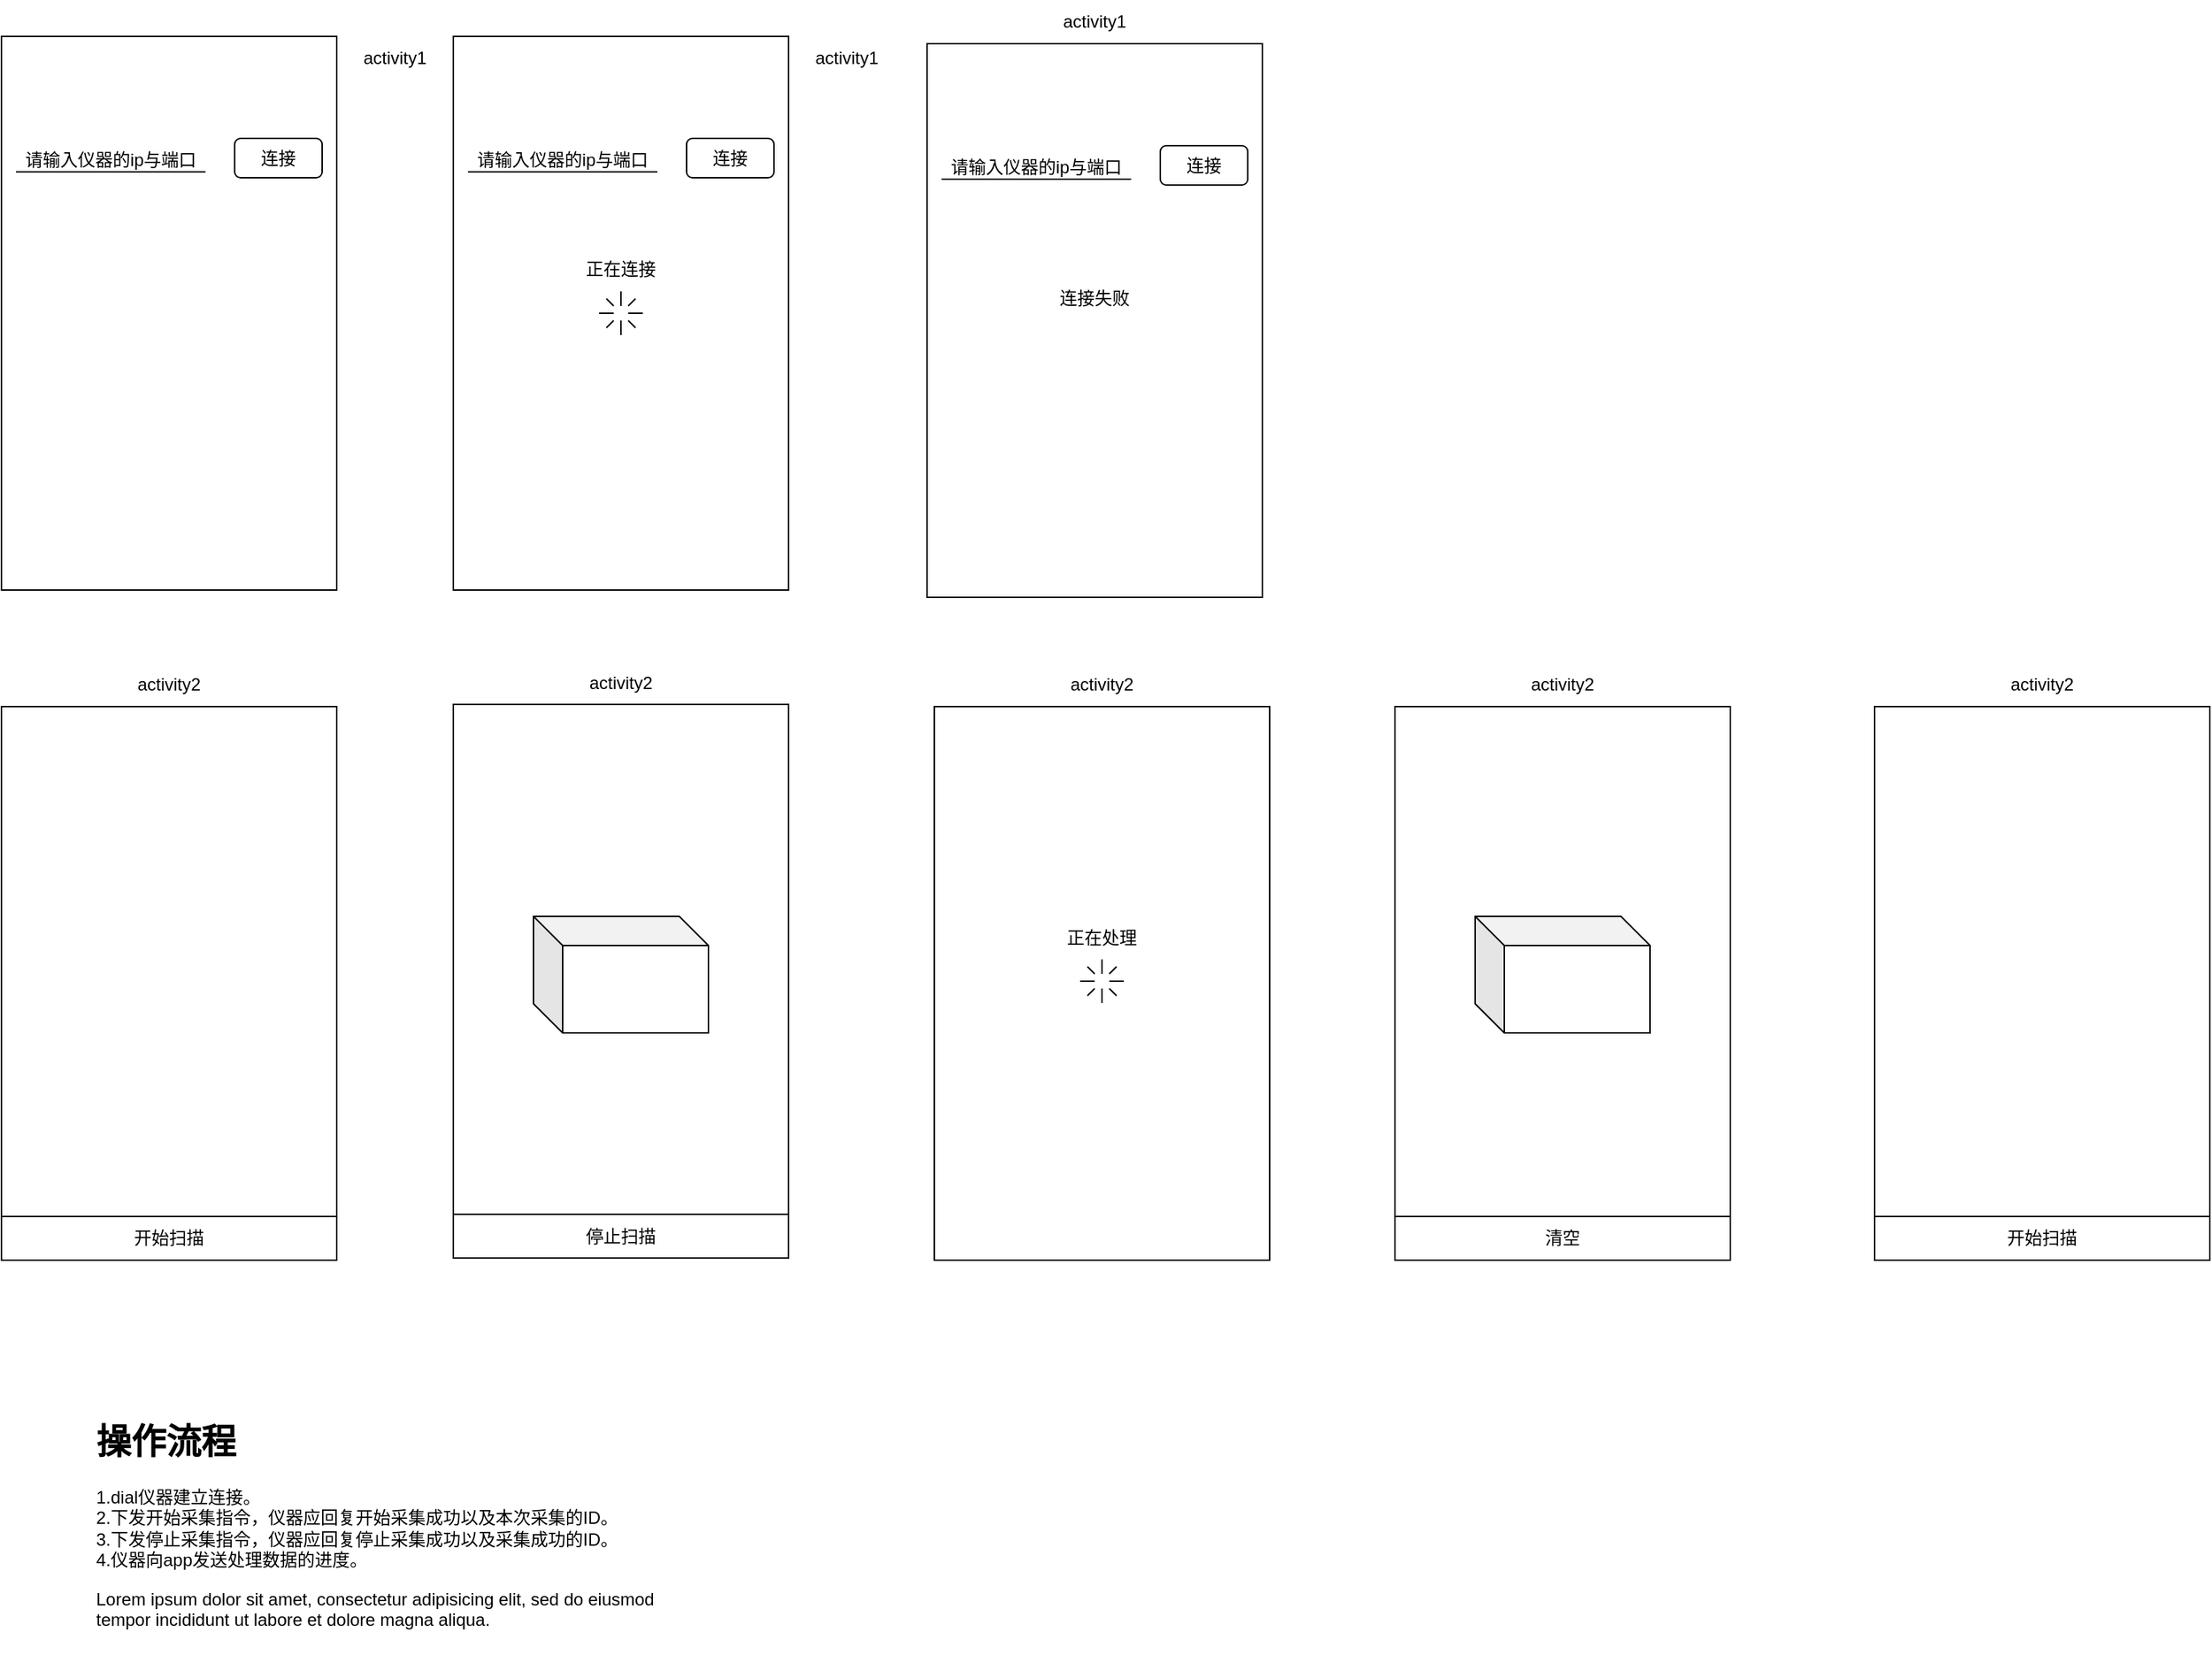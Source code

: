 <mxfile version="17.2.4" type="github">
  <diagram id="dT5ClSpb7_-b5Ubr0wKS" name="第 1 页">
    <mxGraphModel dx="2749" dy="1589" grid="1" gridSize="5" guides="1" tooltips="1" connect="1" arrows="1" fold="1" page="1" pageScale="1" pageWidth="827" pageHeight="1169" math="0" shadow="0">
      <root>
        <mxCell id="0" />
        <mxCell id="1" parent="0" />
        <mxCell id="AYEbhrb1yisgEEsM8yD8-1" value="" style="rounded=0;whiteSpace=wrap;html=1;" vertex="1" parent="1">
          <mxGeometry x="50" y="85" width="230" height="380" as="geometry" />
        </mxCell>
        <mxCell id="AYEbhrb1yisgEEsM8yD8-2" value="activity1" style="text;html=1;strokeColor=none;fillColor=none;align=center;verticalAlign=middle;whiteSpace=wrap;rounded=0;" vertex="1" parent="1">
          <mxGeometry x="290" y="85" width="60" height="30" as="geometry" />
        </mxCell>
        <mxCell id="AYEbhrb1yisgEEsM8yD8-4" value="" style="endArrow=none;html=1;rounded=0;" edge="1" parent="1">
          <mxGeometry width="50" height="50" relative="1" as="geometry">
            <mxPoint x="60" y="178" as="sourcePoint" />
            <mxPoint x="190" y="178" as="targetPoint" />
          </mxGeometry>
        </mxCell>
        <mxCell id="AYEbhrb1yisgEEsM8yD8-5" value="连接" style="rounded=1;whiteSpace=wrap;html=1;" vertex="1" parent="1">
          <mxGeometry x="210" y="155" width="60" height="27" as="geometry" />
        </mxCell>
        <mxCell id="AYEbhrb1yisgEEsM8yD8-6" value="请输入仪器的ip与端口" style="text;html=1;strokeColor=none;fillColor=none;align=center;verticalAlign=middle;whiteSpace=wrap;rounded=0;" vertex="1" parent="1">
          <mxGeometry x="60" y="155" width="130" height="30" as="geometry" />
        </mxCell>
        <mxCell id="AYEbhrb1yisgEEsM8yD8-7" value="" style="rounded=0;whiteSpace=wrap;html=1;" vertex="1" parent="1">
          <mxGeometry x="360" y="85" width="230" height="380" as="geometry" />
        </mxCell>
        <mxCell id="AYEbhrb1yisgEEsM8yD8-8" value="activity1" style="text;html=1;strokeColor=none;fillColor=none;align=center;verticalAlign=middle;whiteSpace=wrap;rounded=0;" vertex="1" parent="1">
          <mxGeometry x="600" y="85" width="60" height="30" as="geometry" />
        </mxCell>
        <mxCell id="AYEbhrb1yisgEEsM8yD8-9" value="" style="endArrow=none;html=1;rounded=0;" edge="1" parent="1">
          <mxGeometry width="50" height="50" relative="1" as="geometry">
            <mxPoint x="370" y="178" as="sourcePoint" />
            <mxPoint x="500.0" y="178" as="targetPoint" />
          </mxGeometry>
        </mxCell>
        <mxCell id="AYEbhrb1yisgEEsM8yD8-10" value="连接" style="rounded=1;whiteSpace=wrap;html=1;" vertex="1" parent="1">
          <mxGeometry x="520" y="155" width="60" height="27" as="geometry" />
        </mxCell>
        <mxCell id="AYEbhrb1yisgEEsM8yD8-11" value="请输入仪器的ip与端口" style="text;html=1;strokeColor=none;fillColor=none;align=center;verticalAlign=middle;whiteSpace=wrap;rounded=0;" vertex="1" parent="1">
          <mxGeometry x="370" y="155" width="130" height="30" as="geometry" />
        </mxCell>
        <mxCell id="AYEbhrb1yisgEEsM8yD8-13" value="" style="rounded=0;whiteSpace=wrap;html=1;" vertex="1" parent="1">
          <mxGeometry x="50" y="545" width="230" height="380" as="geometry" />
        </mxCell>
        <mxCell id="AYEbhrb1yisgEEsM8yD8-14" value="activity2" style="text;html=1;strokeColor=none;fillColor=none;align=center;verticalAlign=middle;whiteSpace=wrap;rounded=0;" vertex="1" parent="1">
          <mxGeometry x="135" y="515" width="60" height="30" as="geometry" />
        </mxCell>
        <mxCell id="AYEbhrb1yisgEEsM8yD8-19" value="" style="rounded=0;whiteSpace=wrap;html=1;" vertex="1" parent="1">
          <mxGeometry x="360" y="543.5" width="230" height="380" as="geometry" />
        </mxCell>
        <mxCell id="AYEbhrb1yisgEEsM8yD8-20" value="activity2" style="text;html=1;strokeColor=none;fillColor=none;align=center;verticalAlign=middle;whiteSpace=wrap;rounded=0;" vertex="1" parent="1">
          <mxGeometry x="445" y="513.5" width="60" height="30" as="geometry" />
        </mxCell>
        <mxCell id="AYEbhrb1yisgEEsM8yD8-22" value="" style="rounded=0;whiteSpace=wrap;html=1;" vertex="1" parent="1">
          <mxGeometry x="690" y="545" width="230" height="380" as="geometry" />
        </mxCell>
        <mxCell id="AYEbhrb1yisgEEsM8yD8-23" value="activity2" style="text;html=1;strokeColor=none;fillColor=none;align=center;verticalAlign=middle;whiteSpace=wrap;rounded=0;" vertex="1" parent="1">
          <mxGeometry x="775" y="515" width="60" height="30" as="geometry" />
        </mxCell>
        <mxCell id="AYEbhrb1yisgEEsM8yD8-36" value="" style="group" vertex="1" connectable="0" parent="1">
          <mxGeometry x="790" y="718.5" width="30" height="30" as="geometry" />
        </mxCell>
        <mxCell id="AYEbhrb1yisgEEsM8yD8-26" value="" style="endArrow=none;html=1;rounded=0;" edge="1" parent="AYEbhrb1yisgEEsM8yD8-36">
          <mxGeometry width="50" height="50" relative="1" as="geometry">
            <mxPoint x="15" y="10" as="sourcePoint" />
            <mxPoint x="15" as="targetPoint" />
          </mxGeometry>
        </mxCell>
        <mxCell id="AYEbhrb1yisgEEsM8yD8-27" value="" style="endArrow=none;html=1;rounded=0;" edge="1" parent="AYEbhrb1yisgEEsM8yD8-36">
          <mxGeometry width="50" height="50" relative="1" as="geometry">
            <mxPoint x="15" y="30" as="sourcePoint" />
            <mxPoint x="15" y="20" as="targetPoint" />
          </mxGeometry>
        </mxCell>
        <mxCell id="AYEbhrb1yisgEEsM8yD8-28" value="" style="endArrow=none;html=1;rounded=0;" edge="1" parent="AYEbhrb1yisgEEsM8yD8-36">
          <mxGeometry width="50" height="50" relative="1" as="geometry">
            <mxPoint x="30" y="15" as="sourcePoint" />
            <mxPoint x="20" y="15" as="targetPoint" />
          </mxGeometry>
        </mxCell>
        <mxCell id="AYEbhrb1yisgEEsM8yD8-30" value="" style="endArrow=none;html=1;rounded=0;" edge="1" parent="AYEbhrb1yisgEEsM8yD8-36">
          <mxGeometry width="50" height="50" relative="1" as="geometry">
            <mxPoint x="10" y="15" as="sourcePoint" />
            <mxPoint y="15" as="targetPoint" />
          </mxGeometry>
        </mxCell>
        <mxCell id="AYEbhrb1yisgEEsM8yD8-31" value="" style="endArrow=none;html=1;rounded=0;" edge="1" parent="AYEbhrb1yisgEEsM8yD8-36">
          <mxGeometry width="50" height="50" relative="1" as="geometry">
            <mxPoint x="25" y="5" as="sourcePoint" />
            <mxPoint x="20" y="10" as="targetPoint" />
          </mxGeometry>
        </mxCell>
        <mxCell id="AYEbhrb1yisgEEsM8yD8-32" value="" style="endArrow=none;html=1;rounded=0;" edge="1" parent="AYEbhrb1yisgEEsM8yD8-36">
          <mxGeometry width="50" height="50" relative="1" as="geometry">
            <mxPoint x="10" y="20" as="sourcePoint" />
            <mxPoint x="5" y="25" as="targetPoint" />
          </mxGeometry>
        </mxCell>
        <mxCell id="AYEbhrb1yisgEEsM8yD8-33" value="" style="endArrow=none;html=1;rounded=0;" edge="1" parent="AYEbhrb1yisgEEsM8yD8-36">
          <mxGeometry width="50" height="50" relative="1" as="geometry">
            <mxPoint x="25" y="25" as="sourcePoint" />
            <mxPoint x="20" y="20" as="targetPoint" />
          </mxGeometry>
        </mxCell>
        <mxCell id="AYEbhrb1yisgEEsM8yD8-34" value="" style="endArrow=none;html=1;rounded=0;" edge="1" parent="AYEbhrb1yisgEEsM8yD8-36">
          <mxGeometry width="50" height="50" relative="1" as="geometry">
            <mxPoint x="10" y="10" as="sourcePoint" />
            <mxPoint x="5" y="5" as="targetPoint" />
          </mxGeometry>
        </mxCell>
        <mxCell id="AYEbhrb1yisgEEsM8yD8-37" value="" style="rounded=0;whiteSpace=wrap;html=1;" vertex="1" parent="1">
          <mxGeometry x="685" y="90" width="230" height="380" as="geometry" />
        </mxCell>
        <mxCell id="AYEbhrb1yisgEEsM8yD8-38" value="activity1" style="text;html=1;strokeColor=none;fillColor=none;align=center;verticalAlign=middle;whiteSpace=wrap;rounded=0;" vertex="1" parent="1">
          <mxGeometry x="770" y="60" width="60" height="30" as="geometry" />
        </mxCell>
        <mxCell id="AYEbhrb1yisgEEsM8yD8-39" value="" style="endArrow=none;html=1;rounded=0;" edge="1" parent="1">
          <mxGeometry width="50" height="50" relative="1" as="geometry">
            <mxPoint x="695" y="183" as="sourcePoint" />
            <mxPoint x="825.0" y="183" as="targetPoint" />
          </mxGeometry>
        </mxCell>
        <mxCell id="AYEbhrb1yisgEEsM8yD8-40" value="连接" style="rounded=1;whiteSpace=wrap;html=1;" vertex="1" parent="1">
          <mxGeometry x="845" y="160" width="60" height="27" as="geometry" />
        </mxCell>
        <mxCell id="AYEbhrb1yisgEEsM8yD8-41" value="请输入仪器的ip与端口" style="text;html=1;strokeColor=none;fillColor=none;align=center;verticalAlign=middle;whiteSpace=wrap;rounded=0;" vertex="1" parent="1">
          <mxGeometry x="695" y="160" width="130" height="30" as="geometry" />
        </mxCell>
        <mxCell id="AYEbhrb1yisgEEsM8yD8-42" value="连接失败" style="text;html=1;strokeColor=none;fillColor=none;align=center;verticalAlign=middle;whiteSpace=wrap;rounded=0;" vertex="1" parent="1">
          <mxGeometry x="750" y="250" width="100" height="30" as="geometry" />
        </mxCell>
        <mxCell id="AYEbhrb1yisgEEsM8yD8-43" value="" style="group" vertex="1" connectable="0" parent="1">
          <mxGeometry x="460" y="260" width="30" height="30" as="geometry" />
        </mxCell>
        <mxCell id="AYEbhrb1yisgEEsM8yD8-44" value="" style="endArrow=none;html=1;rounded=0;" edge="1" parent="AYEbhrb1yisgEEsM8yD8-43">
          <mxGeometry width="50" height="50" relative="1" as="geometry">
            <mxPoint x="15" y="10" as="sourcePoint" />
            <mxPoint x="15" as="targetPoint" />
          </mxGeometry>
        </mxCell>
        <mxCell id="AYEbhrb1yisgEEsM8yD8-45" value="" style="endArrow=none;html=1;rounded=0;" edge="1" parent="AYEbhrb1yisgEEsM8yD8-43">
          <mxGeometry width="50" height="50" relative="1" as="geometry">
            <mxPoint x="15" y="30" as="sourcePoint" />
            <mxPoint x="15" y="20" as="targetPoint" />
          </mxGeometry>
        </mxCell>
        <mxCell id="AYEbhrb1yisgEEsM8yD8-46" value="" style="endArrow=none;html=1;rounded=0;" edge="1" parent="AYEbhrb1yisgEEsM8yD8-43">
          <mxGeometry width="50" height="50" relative="1" as="geometry">
            <mxPoint x="30" y="15" as="sourcePoint" />
            <mxPoint x="20" y="15" as="targetPoint" />
          </mxGeometry>
        </mxCell>
        <mxCell id="AYEbhrb1yisgEEsM8yD8-47" value="" style="endArrow=none;html=1;rounded=0;" edge="1" parent="AYEbhrb1yisgEEsM8yD8-43">
          <mxGeometry width="50" height="50" relative="1" as="geometry">
            <mxPoint x="10" y="15" as="sourcePoint" />
            <mxPoint y="15" as="targetPoint" />
          </mxGeometry>
        </mxCell>
        <mxCell id="AYEbhrb1yisgEEsM8yD8-48" value="" style="endArrow=none;html=1;rounded=0;" edge="1" parent="AYEbhrb1yisgEEsM8yD8-43">
          <mxGeometry width="50" height="50" relative="1" as="geometry">
            <mxPoint x="25" y="5" as="sourcePoint" />
            <mxPoint x="20" y="10" as="targetPoint" />
          </mxGeometry>
        </mxCell>
        <mxCell id="AYEbhrb1yisgEEsM8yD8-49" value="" style="endArrow=none;html=1;rounded=0;" edge="1" parent="AYEbhrb1yisgEEsM8yD8-43">
          <mxGeometry width="50" height="50" relative="1" as="geometry">
            <mxPoint x="10" y="20" as="sourcePoint" />
            <mxPoint x="5" y="25" as="targetPoint" />
          </mxGeometry>
        </mxCell>
        <mxCell id="AYEbhrb1yisgEEsM8yD8-50" value="" style="endArrow=none;html=1;rounded=0;" edge="1" parent="AYEbhrb1yisgEEsM8yD8-43">
          <mxGeometry width="50" height="50" relative="1" as="geometry">
            <mxPoint x="25" y="25" as="sourcePoint" />
            <mxPoint x="20" y="20" as="targetPoint" />
          </mxGeometry>
        </mxCell>
        <mxCell id="AYEbhrb1yisgEEsM8yD8-51" value="" style="endArrow=none;html=1;rounded=0;" edge="1" parent="AYEbhrb1yisgEEsM8yD8-43">
          <mxGeometry width="50" height="50" relative="1" as="geometry">
            <mxPoint x="10" y="10" as="sourcePoint" />
            <mxPoint x="5" y="5" as="targetPoint" />
          </mxGeometry>
        </mxCell>
        <mxCell id="AYEbhrb1yisgEEsM8yD8-52" value="正在连接" style="text;html=1;strokeColor=none;fillColor=none;align=center;verticalAlign=middle;whiteSpace=wrap;rounded=0;" vertex="1" parent="1">
          <mxGeometry x="425" y="230" width="100" height="30" as="geometry" />
        </mxCell>
        <mxCell id="AYEbhrb1yisgEEsM8yD8-53" value="正在处理" style="text;html=1;strokeColor=none;fillColor=none;align=center;verticalAlign=middle;whiteSpace=wrap;rounded=0;" vertex="1" parent="1">
          <mxGeometry x="755" y="688.5" width="100" height="30" as="geometry" />
        </mxCell>
        <mxCell id="AYEbhrb1yisgEEsM8yD8-56" value="&lt;h1&gt;操作流程&lt;/h1&gt;&lt;div&gt;1.dial仪器建立连接。&lt;/div&gt;&lt;div&gt;2.下发开始采集指令，仪器应回复开始采集成功以及本次采集的ID。&lt;/div&gt;&lt;div&gt;3.下发停止采集指令，仪器应回复停止采集成功以及采集成功的ID。&lt;/div&gt;&lt;div&gt;4.仪器向app发送处理数据的进度。&lt;/div&gt;&lt;p&gt;Lorem ipsum dolor sit amet, consectetur adipisicing elit, sed do eiusmod tempor incididunt ut labore et dolore magna aliqua.&lt;/p&gt;" style="text;html=1;strokeColor=none;fillColor=none;spacing=5;spacingTop=-20;whiteSpace=wrap;overflow=hidden;rounded=0;" vertex="1" parent="1">
          <mxGeometry x="110" y="1030" width="425" height="165" as="geometry" />
        </mxCell>
        <mxCell id="AYEbhrb1yisgEEsM8yD8-57" value="开始扫描" style="rounded=0;whiteSpace=wrap;html=1;" vertex="1" parent="1">
          <mxGeometry x="50" y="895" width="230" height="30" as="geometry" />
        </mxCell>
        <mxCell id="AYEbhrb1yisgEEsM8yD8-58" value="停止扫描" style="rounded=0;whiteSpace=wrap;html=1;" vertex="1" parent="1">
          <mxGeometry x="360" y="893.5" width="230" height="30" as="geometry" />
        </mxCell>
        <mxCell id="AYEbhrb1yisgEEsM8yD8-59" value="" style="rounded=0;whiteSpace=wrap;html=1;" vertex="1" parent="1">
          <mxGeometry x="1006" y="545" width="230" height="380" as="geometry" />
        </mxCell>
        <mxCell id="AYEbhrb1yisgEEsM8yD8-60" value="activity2" style="text;html=1;strokeColor=none;fillColor=none;align=center;verticalAlign=middle;whiteSpace=wrap;rounded=0;" vertex="1" parent="1">
          <mxGeometry x="1091" y="515" width="60" height="30" as="geometry" />
        </mxCell>
        <mxCell id="AYEbhrb1yisgEEsM8yD8-71" value="" style="shape=cube;whiteSpace=wrap;html=1;boundedLbl=1;backgroundOutline=1;darkOpacity=0.05;darkOpacity2=0.1;" vertex="1" parent="1">
          <mxGeometry x="1061" y="689" width="120" height="80" as="geometry" />
        </mxCell>
        <mxCell id="AYEbhrb1yisgEEsM8yD8-72" value="清空" style="rounded=0;whiteSpace=wrap;html=1;" vertex="1" parent="1">
          <mxGeometry x="1006" y="895" width="230" height="30" as="geometry" />
        </mxCell>
        <mxCell id="AYEbhrb1yisgEEsM8yD8-75" value="" style="rounded=0;whiteSpace=wrap;html=1;" vertex="1" parent="1">
          <mxGeometry x="1335" y="545" width="230" height="380" as="geometry" />
        </mxCell>
        <mxCell id="AYEbhrb1yisgEEsM8yD8-76" value="activity2" style="text;html=1;strokeColor=none;fillColor=none;align=center;verticalAlign=middle;whiteSpace=wrap;rounded=0;" vertex="1" parent="1">
          <mxGeometry x="1420" y="515" width="60" height="30" as="geometry" />
        </mxCell>
        <mxCell id="AYEbhrb1yisgEEsM8yD8-78" value="开始扫描" style="rounded=0;whiteSpace=wrap;html=1;" vertex="1" parent="1">
          <mxGeometry x="1335" y="895" width="230" height="30" as="geometry" />
        </mxCell>
        <mxCell id="AYEbhrb1yisgEEsM8yD8-79" value="" style="shape=cube;whiteSpace=wrap;html=1;boundedLbl=1;backgroundOutline=1;darkOpacity=0.05;darkOpacity2=0.1;" vertex="1" parent="1">
          <mxGeometry x="415" y="689" width="120" height="80" as="geometry" />
        </mxCell>
      </root>
    </mxGraphModel>
  </diagram>
</mxfile>
